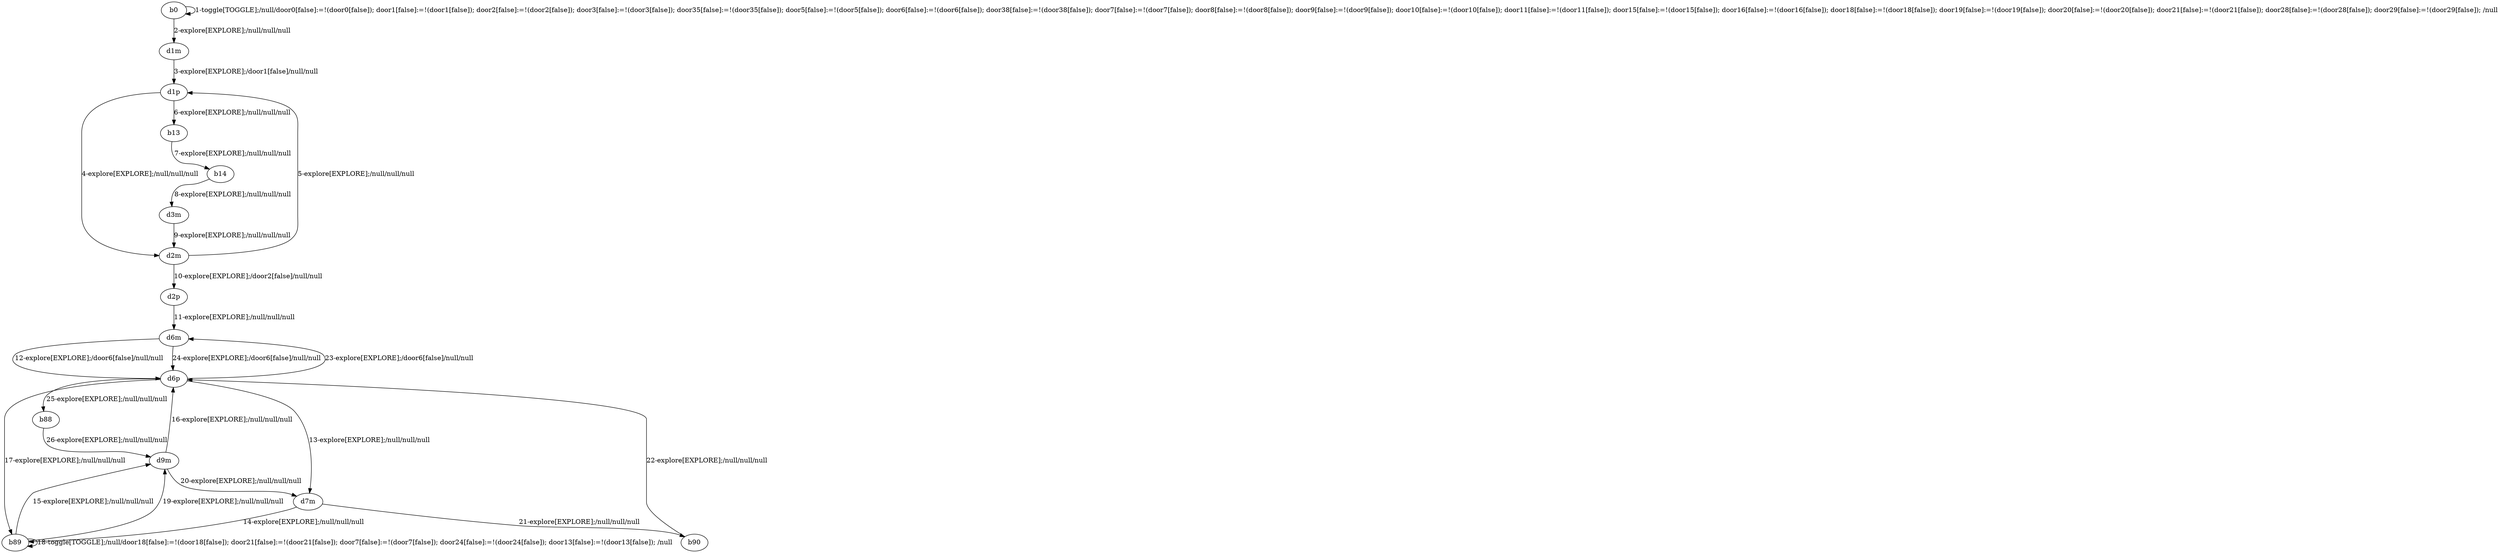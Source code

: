 # Total number of goals covered by this test: 1
# b88 --> d9m

digraph g {
"b0" -> "b0" [label = "1-toggle[TOGGLE];/null/door0[false]:=!(door0[false]); door1[false]:=!(door1[false]); door2[false]:=!(door2[false]); door3[false]:=!(door3[false]); door35[false]:=!(door35[false]); door5[false]:=!(door5[false]); door6[false]:=!(door6[false]); door38[false]:=!(door38[false]); door7[false]:=!(door7[false]); door8[false]:=!(door8[false]); door9[false]:=!(door9[false]); door10[false]:=!(door10[false]); door11[false]:=!(door11[false]); door15[false]:=!(door15[false]); door16[false]:=!(door16[false]); door18[false]:=!(door18[false]); door19[false]:=!(door19[false]); door20[false]:=!(door20[false]); door21[false]:=!(door21[false]); door28[false]:=!(door28[false]); door29[false]:=!(door29[false]); /null"];
"b0" -> "d1m" [label = "2-explore[EXPLORE];/null/null/null"];
"d1m" -> "d1p" [label = "3-explore[EXPLORE];/door1[false]/null/null"];
"d1p" -> "d2m" [label = "4-explore[EXPLORE];/null/null/null"];
"d2m" -> "d1p" [label = "5-explore[EXPLORE];/null/null/null"];
"d1p" -> "b13" [label = "6-explore[EXPLORE];/null/null/null"];
"b13" -> "b14" [label = "7-explore[EXPLORE];/null/null/null"];
"b14" -> "d3m" [label = "8-explore[EXPLORE];/null/null/null"];
"d3m" -> "d2m" [label = "9-explore[EXPLORE];/null/null/null"];
"d2m" -> "d2p" [label = "10-explore[EXPLORE];/door2[false]/null/null"];
"d2p" -> "d6m" [label = "11-explore[EXPLORE];/null/null/null"];
"d6m" -> "d6p" [label = "12-explore[EXPLORE];/door6[false]/null/null"];
"d6p" -> "d7m" [label = "13-explore[EXPLORE];/null/null/null"];
"d7m" -> "b89" [label = "14-explore[EXPLORE];/null/null/null"];
"b89" -> "d9m" [label = "15-explore[EXPLORE];/null/null/null"];
"d9m" -> "d6p" [label = "16-explore[EXPLORE];/null/null/null"];
"d6p" -> "b89" [label = "17-explore[EXPLORE];/null/null/null"];
"b89" -> "b89" [label = "18-toggle[TOGGLE];/null/door18[false]:=!(door18[false]); door21[false]:=!(door21[false]); door7[false]:=!(door7[false]); door24[false]:=!(door24[false]); door13[false]:=!(door13[false]); /null"];
"b89" -> "d9m" [label = "19-explore[EXPLORE];/null/null/null"];
"d9m" -> "d7m" [label = "20-explore[EXPLORE];/null/null/null"];
"d7m" -> "b90" [label = "21-explore[EXPLORE];/null/null/null"];
"b90" -> "d6p" [label = "22-explore[EXPLORE];/null/null/null"];
"d6p" -> "d6m" [label = "23-explore[EXPLORE];/door6[false]/null/null"];
"d6m" -> "d6p" [label = "24-explore[EXPLORE];/door6[false]/null/null"];
"d6p" -> "b88" [label = "25-explore[EXPLORE];/null/null/null"];
"b88" -> "d9m" [label = "26-explore[EXPLORE];/null/null/null"];
}